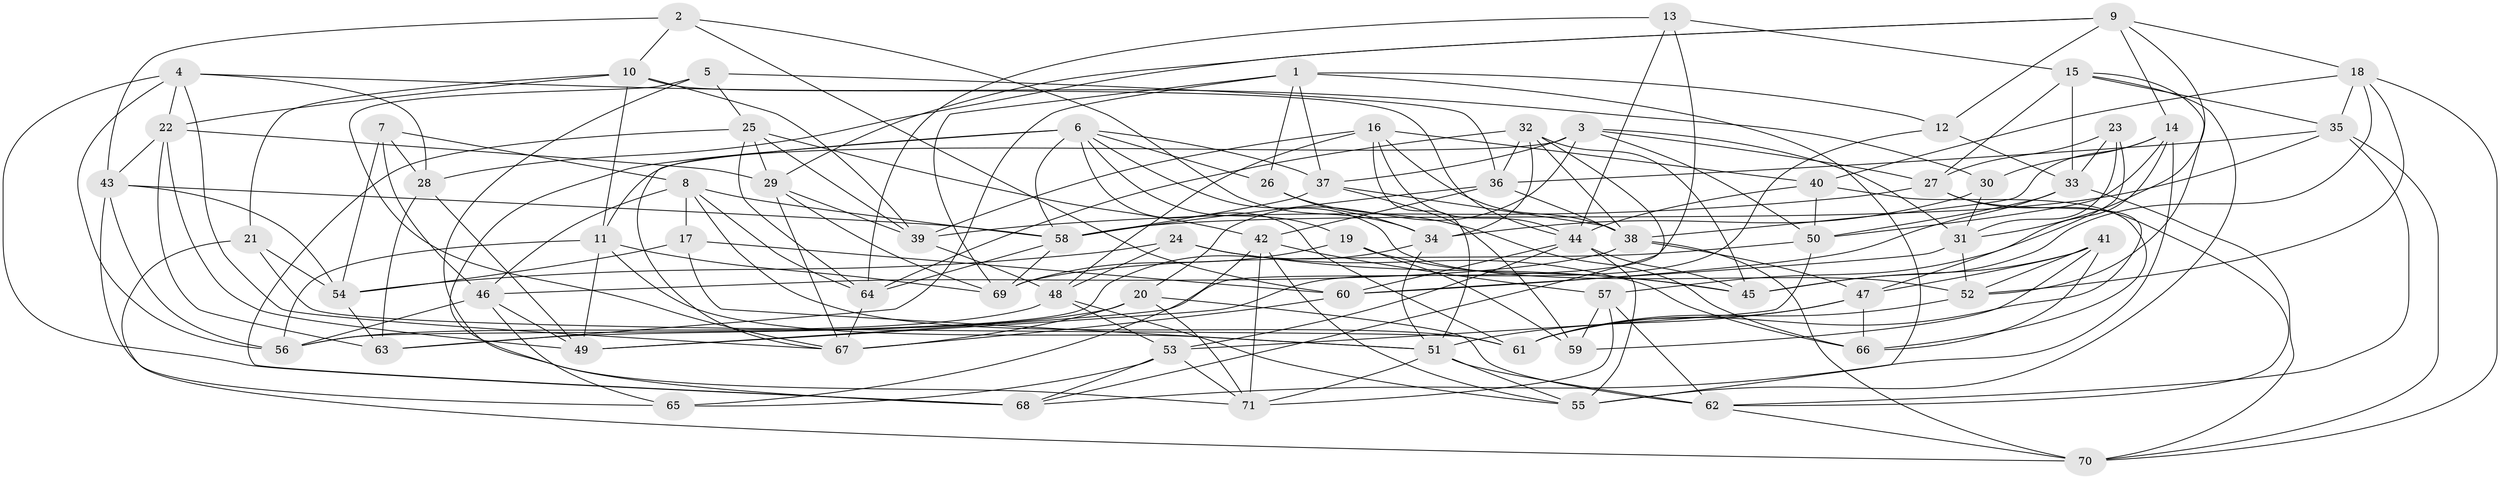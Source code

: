// original degree distribution, {4: 1.0}
// Generated by graph-tools (version 1.1) at 2025/50/03/09/25 03:50:43]
// undirected, 71 vertices, 201 edges
graph export_dot {
graph [start="1"]
  node [color=gray90,style=filled];
  1;
  2;
  3;
  4;
  5;
  6;
  7;
  8;
  9;
  10;
  11;
  12;
  13;
  14;
  15;
  16;
  17;
  18;
  19;
  20;
  21;
  22;
  23;
  24;
  25;
  26;
  27;
  28;
  29;
  30;
  31;
  32;
  33;
  34;
  35;
  36;
  37;
  38;
  39;
  40;
  41;
  42;
  43;
  44;
  45;
  46;
  47;
  48;
  49;
  50;
  51;
  52;
  53;
  54;
  55;
  56;
  57;
  58;
  59;
  60;
  61;
  62;
  63;
  64;
  65;
  66;
  67;
  68;
  69;
  70;
  71;
  1 -- 12 [weight=1.0];
  1 -- 26 [weight=1.0];
  1 -- 37 [weight=1.0];
  1 -- 55 [weight=1.0];
  1 -- 63 [weight=1.0];
  1 -- 69 [weight=1.0];
  2 -- 10 [weight=1.0];
  2 -- 34 [weight=1.0];
  2 -- 43 [weight=1.0];
  2 -- 60 [weight=1.0];
  3 -- 11 [weight=1.0];
  3 -- 20 [weight=1.0];
  3 -- 27 [weight=1.0];
  3 -- 31 [weight=1.0];
  3 -- 37 [weight=1.0];
  3 -- 50 [weight=1.0];
  4 -- 22 [weight=1.0];
  4 -- 28 [weight=1.0];
  4 -- 30 [weight=1.0];
  4 -- 56 [weight=1.0];
  4 -- 67 [weight=1.0];
  4 -- 68 [weight=1.0];
  5 -- 25 [weight=1.0];
  5 -- 36 [weight=1.0];
  5 -- 67 [weight=1.0];
  5 -- 71 [weight=1.0];
  6 -- 19 [weight=1.0];
  6 -- 26 [weight=1.0];
  6 -- 37 [weight=1.0];
  6 -- 52 [weight=1.0];
  6 -- 58 [weight=1.0];
  6 -- 61 [weight=1.0];
  6 -- 67 [weight=1.0];
  6 -- 68 [weight=1.0];
  7 -- 8 [weight=1.0];
  7 -- 28 [weight=1.0];
  7 -- 46 [weight=1.0];
  7 -- 54 [weight=1.0];
  8 -- 17 [weight=1.0];
  8 -- 46 [weight=1.0];
  8 -- 58 [weight=1.0];
  8 -- 61 [weight=1.0];
  8 -- 64 [weight=1.0];
  9 -- 12 [weight=1.0];
  9 -- 14 [weight=1.0];
  9 -- 18 [weight=1.0];
  9 -- 28 [weight=1.0];
  9 -- 29 [weight=1.0];
  9 -- 31 [weight=1.0];
  10 -- 11 [weight=1.0];
  10 -- 21 [weight=1.0];
  10 -- 22 [weight=1.0];
  10 -- 39 [weight=1.0];
  10 -- 44 [weight=1.0];
  11 -- 49 [weight=1.0];
  11 -- 51 [weight=1.0];
  11 -- 56 [weight=1.0];
  11 -- 69 [weight=1.0];
  12 -- 33 [weight=1.0];
  12 -- 49 [weight=1.0];
  13 -- 15 [weight=1.0];
  13 -- 44 [weight=1.0];
  13 -- 49 [weight=1.0];
  13 -- 64 [weight=1.0];
  14 -- 30 [weight=1.0];
  14 -- 38 [weight=1.0];
  14 -- 50 [weight=1.0];
  14 -- 57 [weight=1.0];
  14 -- 68 [weight=1.0];
  15 -- 27 [weight=1.0];
  15 -- 33 [weight=1.0];
  15 -- 35 [weight=1.0];
  15 -- 52 [weight=1.0];
  15 -- 55 [weight=1.0];
  16 -- 38 [weight=1.0];
  16 -- 39 [weight=1.0];
  16 -- 40 [weight=1.0];
  16 -- 44 [weight=1.0];
  16 -- 48 [weight=1.0];
  16 -- 51 [weight=1.0];
  17 -- 51 [weight=1.0];
  17 -- 54 [weight=1.0];
  17 -- 60 [weight=1.0];
  18 -- 35 [weight=1.0];
  18 -- 40 [weight=1.0];
  18 -- 45 [weight=1.0];
  18 -- 52 [weight=1.0];
  18 -- 70 [weight=1.0];
  19 -- 45 [weight=1.0];
  19 -- 59 [weight=1.0];
  19 -- 69 [weight=1.0];
  20 -- 62 [weight=1.0];
  20 -- 63 [weight=1.0];
  20 -- 67 [weight=2.0];
  20 -- 71 [weight=1.0];
  21 -- 54 [weight=1.0];
  21 -- 61 [weight=1.0];
  21 -- 70 [weight=1.0];
  22 -- 29 [weight=1.0];
  22 -- 43 [weight=1.0];
  22 -- 49 [weight=1.0];
  22 -- 63 [weight=1.0];
  23 -- 27 [weight=1.0];
  23 -- 31 [weight=1.0];
  23 -- 33 [weight=1.0];
  23 -- 47 [weight=1.0];
  24 -- 45 [weight=1.0];
  24 -- 48 [weight=1.0];
  24 -- 54 [weight=1.0];
  24 -- 66 [weight=1.0];
  25 -- 29 [weight=1.0];
  25 -- 39 [weight=1.0];
  25 -- 42 [weight=1.0];
  25 -- 64 [weight=1.0];
  25 -- 68 [weight=1.0];
  26 -- 34 [weight=1.0];
  26 -- 66 [weight=1.0];
  27 -- 39 [weight=1.0];
  27 -- 61 [weight=1.0];
  27 -- 62 [weight=1.0];
  28 -- 49 [weight=1.0];
  28 -- 63 [weight=2.0];
  29 -- 39 [weight=1.0];
  29 -- 67 [weight=1.0];
  29 -- 69 [weight=1.0];
  30 -- 31 [weight=1.0];
  30 -- 34 [weight=1.0];
  31 -- 52 [weight=1.0];
  31 -- 60 [weight=1.0];
  32 -- 34 [weight=1.0];
  32 -- 36 [weight=1.0];
  32 -- 38 [weight=1.0];
  32 -- 45 [weight=1.0];
  32 -- 64 [weight=1.0];
  32 -- 68 [weight=1.0];
  33 -- 50 [weight=1.0];
  33 -- 60 [weight=1.0];
  33 -- 70 [weight=1.0];
  34 -- 51 [weight=1.0];
  34 -- 56 [weight=1.0];
  35 -- 36 [weight=1.0];
  35 -- 58 [weight=1.0];
  35 -- 62 [weight=1.0];
  35 -- 70 [weight=1.0];
  36 -- 38 [weight=1.0];
  36 -- 42 [weight=1.0];
  36 -- 58 [weight=1.0];
  37 -- 38 [weight=1.0];
  37 -- 58 [weight=1.0];
  37 -- 59 [weight=1.0];
  38 -- 46 [weight=1.0];
  38 -- 47 [weight=1.0];
  38 -- 70 [weight=1.0];
  39 -- 48 [weight=1.0];
  40 -- 44 [weight=1.0];
  40 -- 50 [weight=1.0];
  40 -- 66 [weight=2.0];
  41 -- 45 [weight=1.0];
  41 -- 47 [weight=1.0];
  41 -- 52 [weight=1.0];
  41 -- 59 [weight=2.0];
  41 -- 66 [weight=1.0];
  42 -- 55 [weight=1.0];
  42 -- 57 [weight=1.0];
  42 -- 65 [weight=1.0];
  42 -- 71 [weight=1.0];
  43 -- 54 [weight=1.0];
  43 -- 56 [weight=1.0];
  43 -- 58 [weight=1.0];
  43 -- 65 [weight=1.0];
  44 -- 45 [weight=1.0];
  44 -- 53 [weight=1.0];
  44 -- 55 [weight=1.0];
  44 -- 60 [weight=1.0];
  46 -- 49 [weight=1.0];
  46 -- 56 [weight=1.0];
  46 -- 65 [weight=1.0];
  47 -- 51 [weight=1.0];
  47 -- 61 [weight=1.0];
  47 -- 66 [weight=1.0];
  48 -- 53 [weight=1.0];
  48 -- 55 [weight=1.0];
  48 -- 56 [weight=1.0];
  50 -- 53 [weight=1.0];
  50 -- 69 [weight=1.0];
  51 -- 55 [weight=1.0];
  51 -- 62 [weight=1.0];
  51 -- 71 [weight=1.0];
  52 -- 61 [weight=1.0];
  53 -- 65 [weight=1.0];
  53 -- 68 [weight=1.0];
  53 -- 71 [weight=1.0];
  54 -- 63 [weight=1.0];
  57 -- 59 [weight=2.0];
  57 -- 62 [weight=1.0];
  57 -- 71 [weight=1.0];
  58 -- 64 [weight=1.0];
  58 -- 69 [weight=1.0];
  60 -- 67 [weight=1.0];
  62 -- 70 [weight=1.0];
  64 -- 67 [weight=1.0];
}
